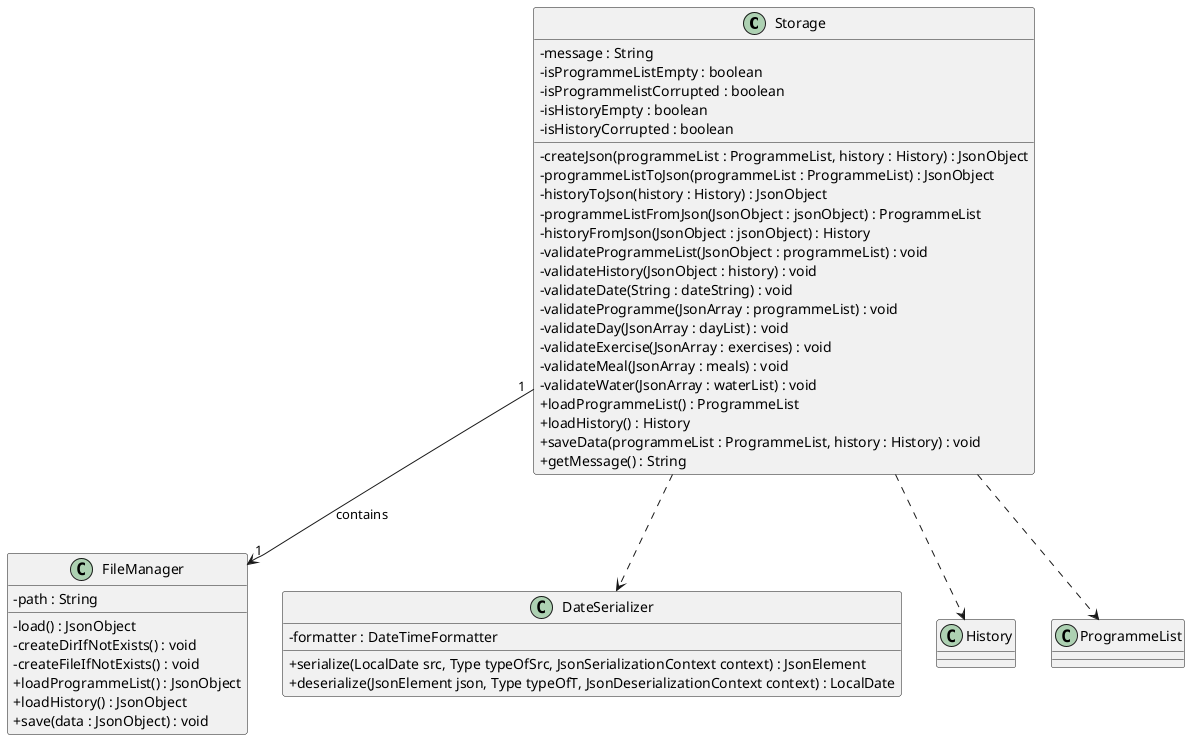 @startuml

skinparam classAttributeIconSize 0

class Storage {
    - message : String
    - isProgrammeListEmpty : boolean
    - isProgrammelistCorrupted : boolean
    - isHistoryEmpty : boolean
    - isHistoryCorrupted : boolean
    - createJson(programmeList : ProgrammeList, history : History) : JsonObject
    - programmeListToJson(programmeList : ProgrammeList) : JsonObject
    - historyToJson(history : History) : JsonObject
    - programmeListFromJson(JsonObject : jsonObject) : ProgrammeList
    - historyFromJson(JsonObject : jsonObject) : History
    - validateProgrammeList(JsonObject : programmeList) : void
    - validateHistory(JsonObject : history) : void
    - validateDate(String : dateString) : void
    - validateProgramme(JsonArray : programmeList) : void
    - validateDay(JsonArray : dayList) : void
    - validateExercise(JsonArray : exercises) : void
    - validateMeal(JsonArray : meals) : void
    - validateWater(JsonArray : waterList) : void
    + loadProgrammeList() : ProgrammeList
    + loadHistory() : History
    + saveData(programmeList : ProgrammeList, history : History) : void
    + getMessage() : String
}

class FileManager {
    - path : String
    - load() : JsonObject
    - createDirIfNotExists() : void
    - createFileIfNotExists() : void
    + loadProgrammeList() : JsonObject
    + loadHistory() : JsonObject
    + save(data : JsonObject) : void
}

class DateSerializer {
    - formatter : DateTimeFormatter
    + serialize(LocalDate src, Type typeOfSrc, JsonSerializationContext context) : JsonElement
    + deserialize(JsonElement json, Type typeOfT, JsonDeserializationContext context) : LocalDate
}

Storage "1" --> "1" FileManager : contains

Storage ..> History
Storage ..> ProgrammeList
Storage ..> DateSerializer

@enduml
